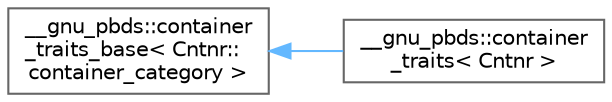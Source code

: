 digraph "Graphical Class Hierarchy"
{
 // LATEX_PDF_SIZE
  bgcolor="transparent";
  edge [fontname=Helvetica,fontsize=10,labelfontname=Helvetica,labelfontsize=10];
  node [fontname=Helvetica,fontsize=10,shape=box,height=0.2,width=0.4];
  rankdir="LR";
  Node0 [id="Node000000",label="__gnu_pbds::container\l_traits_base\< Cntnr::\lcontainer_category \>",height=0.2,width=0.4,color="grey40", fillcolor="white", style="filled",URL="$struct____gnu__pbds_1_1container__traits__base.html",tooltip=" "];
  Node0 -> Node1 [id="edge75_Node000000_Node000001",dir="back",color="steelblue1",style="solid",tooltip=" "];
  Node1 [id="Node000001",label="__gnu_pbds::container\l_traits\< Cntnr \>",height=0.2,width=0.4,color="grey40", fillcolor="white", style="filled",URL="$struct____gnu__pbds_1_1container__traits.html",tooltip="Container traits."];
}
